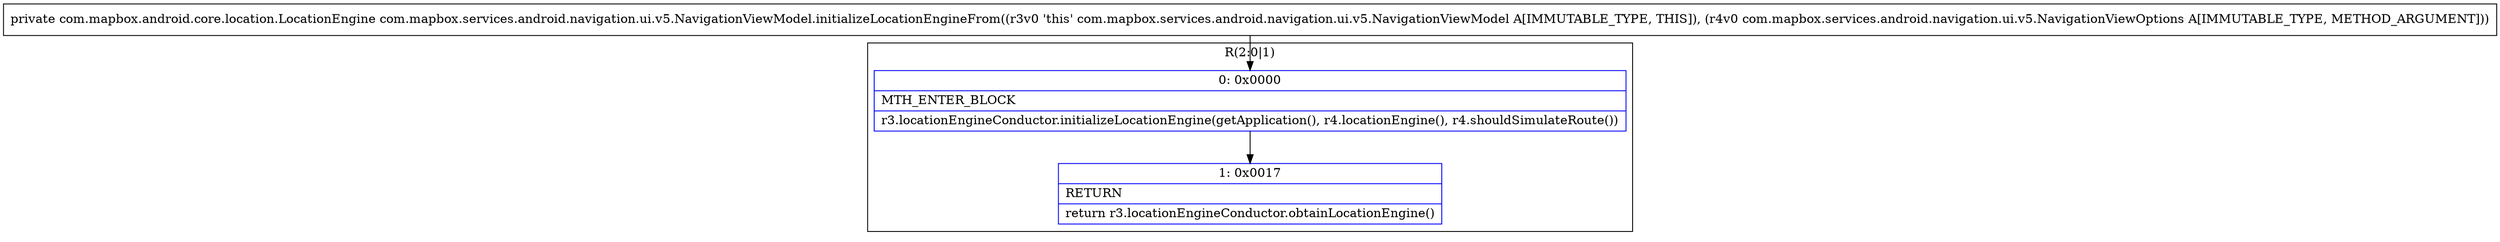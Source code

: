 digraph "CFG forcom.mapbox.services.android.navigation.ui.v5.NavigationViewModel.initializeLocationEngineFrom(Lcom\/mapbox\/services\/android\/navigation\/ui\/v5\/NavigationViewOptions;)Lcom\/mapbox\/android\/core\/location\/LocationEngine;" {
subgraph cluster_Region_485048066 {
label = "R(2:0|1)";
node [shape=record,color=blue];
Node_0 [shape=record,label="{0\:\ 0x0000|MTH_ENTER_BLOCK\l|r3.locationEngineConductor.initializeLocationEngine(getApplication(), r4.locationEngine(), r4.shouldSimulateRoute())\l}"];
Node_1 [shape=record,label="{1\:\ 0x0017|RETURN\l|return r3.locationEngineConductor.obtainLocationEngine()\l}"];
}
MethodNode[shape=record,label="{private com.mapbox.android.core.location.LocationEngine com.mapbox.services.android.navigation.ui.v5.NavigationViewModel.initializeLocationEngineFrom((r3v0 'this' com.mapbox.services.android.navigation.ui.v5.NavigationViewModel A[IMMUTABLE_TYPE, THIS]), (r4v0 com.mapbox.services.android.navigation.ui.v5.NavigationViewOptions A[IMMUTABLE_TYPE, METHOD_ARGUMENT])) }"];
MethodNode -> Node_0;
Node_0 -> Node_1;
}

